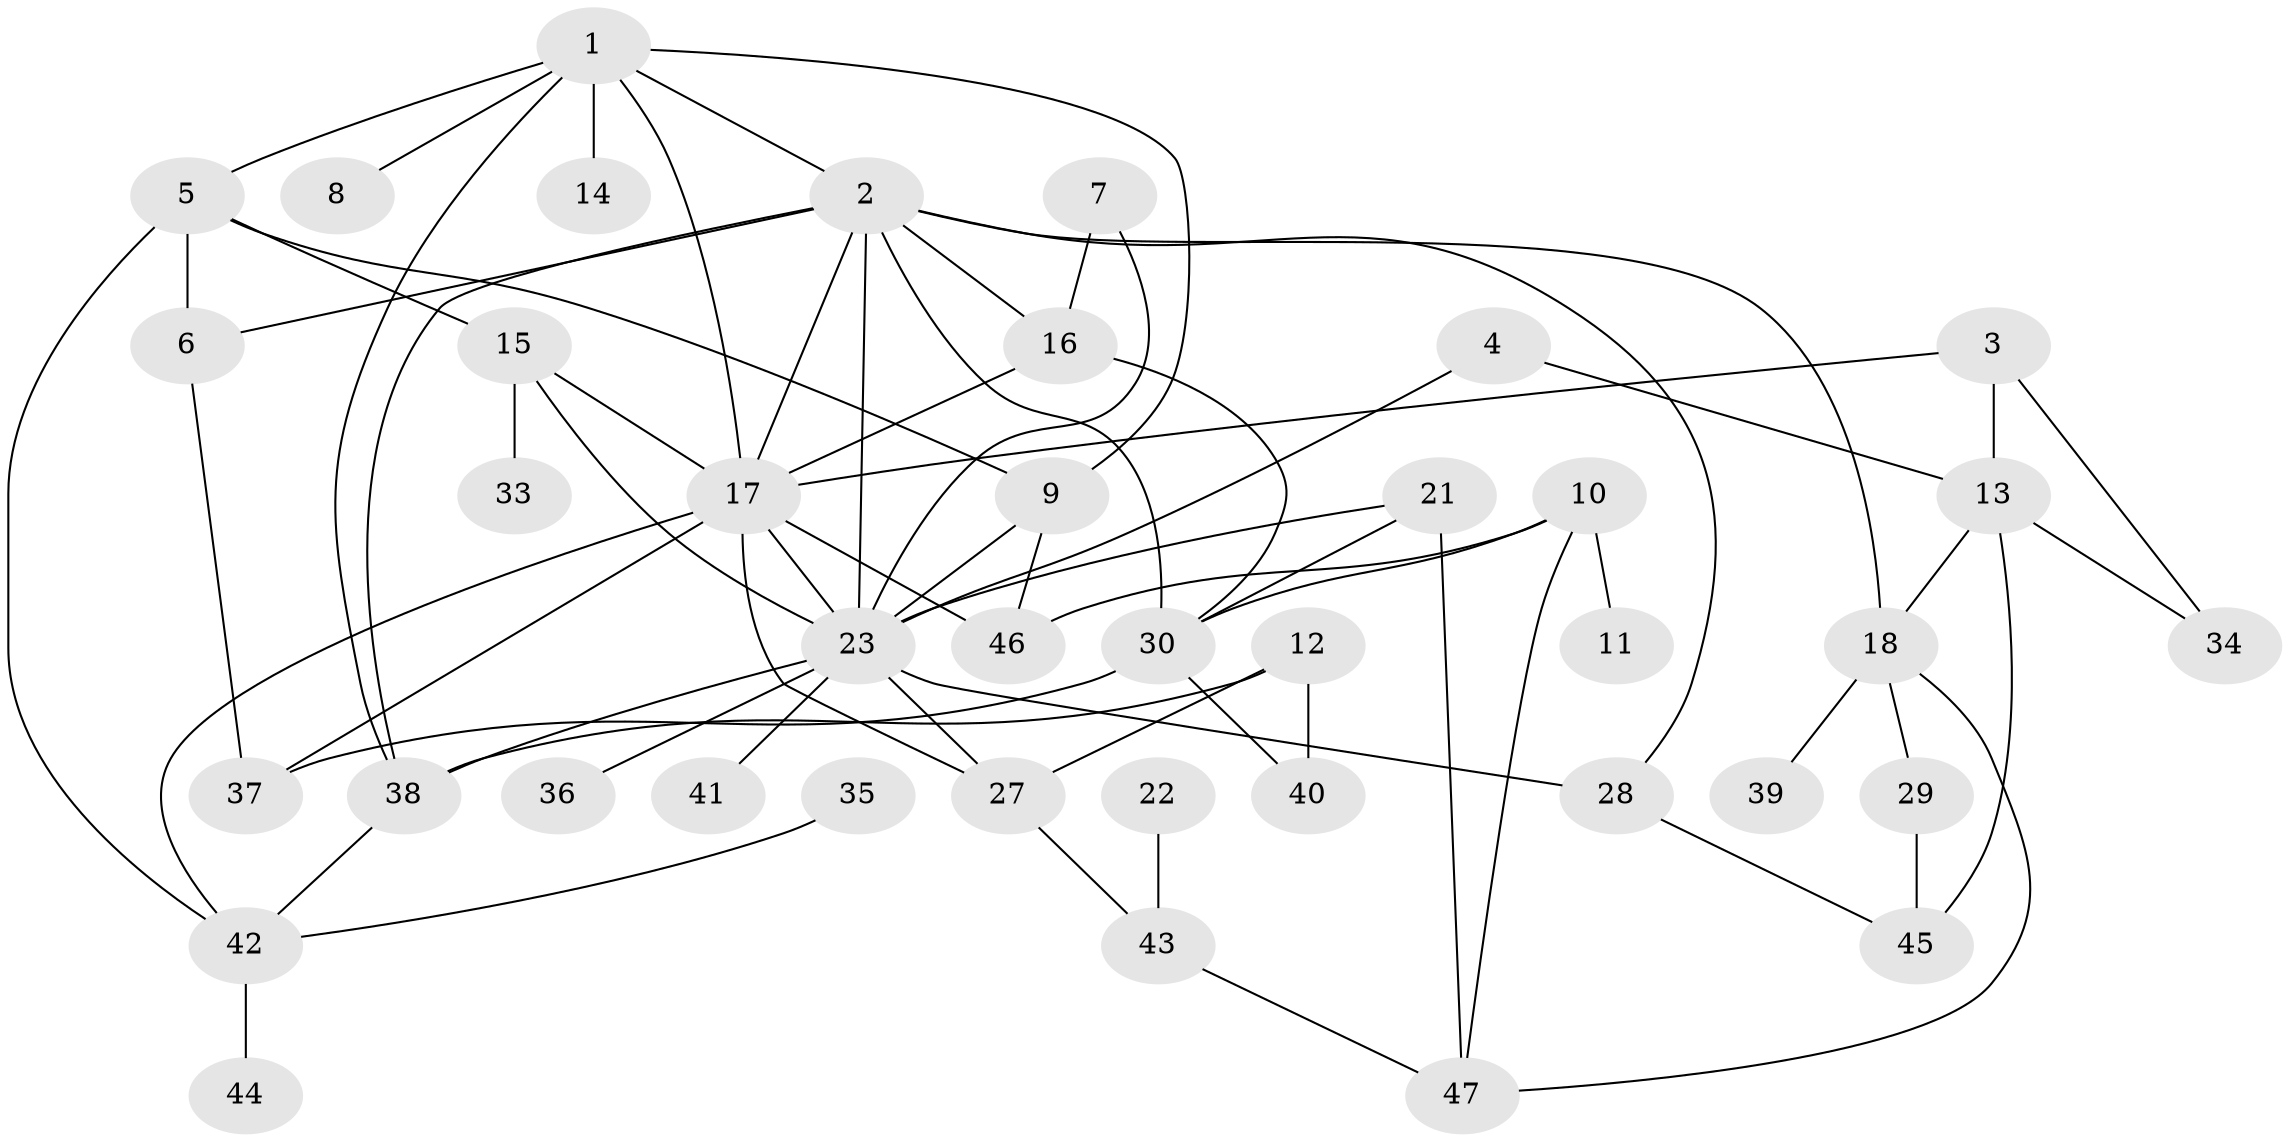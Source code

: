 // original degree distribution, {5: 0.061855670103092786, 3: 0.18556701030927836, 2: 0.30927835051546393, 4: 0.12371134020618557, 1: 0.18556701030927836, 6: 0.030927835051546393, 0: 0.07216494845360824, 7: 0.020618556701030927, 8: 0.010309278350515464}
// Generated by graph-tools (version 1.1) at 2025/33/03/09/25 02:33:36]
// undirected, 40 vertices, 70 edges
graph export_dot {
graph [start="1"]
  node [color=gray90,style=filled];
  1;
  2;
  3;
  4;
  5;
  6;
  7;
  8;
  9;
  10;
  11;
  12;
  13;
  14;
  15;
  16;
  17;
  18;
  21;
  22;
  23;
  27;
  28;
  29;
  30;
  33;
  34;
  35;
  36;
  37;
  38;
  39;
  40;
  41;
  42;
  43;
  44;
  45;
  46;
  47;
  1 -- 2 [weight=2.0];
  1 -- 5 [weight=1.0];
  1 -- 8 [weight=1.0];
  1 -- 9 [weight=1.0];
  1 -- 14 [weight=2.0];
  1 -- 17 [weight=1.0];
  1 -- 38 [weight=1.0];
  2 -- 6 [weight=1.0];
  2 -- 16 [weight=1.0];
  2 -- 17 [weight=2.0];
  2 -- 18 [weight=2.0];
  2 -- 23 [weight=1.0];
  2 -- 28 [weight=1.0];
  2 -- 30 [weight=2.0];
  2 -- 38 [weight=1.0];
  3 -- 13 [weight=1.0];
  3 -- 17 [weight=1.0];
  3 -- 34 [weight=1.0];
  4 -- 13 [weight=1.0];
  4 -- 23 [weight=1.0];
  5 -- 6 [weight=1.0];
  5 -- 9 [weight=1.0];
  5 -- 15 [weight=1.0];
  5 -- 42 [weight=1.0];
  6 -- 37 [weight=1.0];
  7 -- 16 [weight=1.0];
  7 -- 23 [weight=1.0];
  9 -- 23 [weight=1.0];
  9 -- 46 [weight=1.0];
  10 -- 11 [weight=1.0];
  10 -- 30 [weight=1.0];
  10 -- 46 [weight=1.0];
  10 -- 47 [weight=1.0];
  12 -- 27 [weight=1.0];
  12 -- 38 [weight=1.0];
  12 -- 40 [weight=1.0];
  13 -- 18 [weight=1.0];
  13 -- 34 [weight=1.0];
  13 -- 45 [weight=1.0];
  15 -- 17 [weight=1.0];
  15 -- 23 [weight=1.0];
  15 -- 33 [weight=1.0];
  16 -- 17 [weight=2.0];
  16 -- 30 [weight=1.0];
  17 -- 23 [weight=1.0];
  17 -- 27 [weight=1.0];
  17 -- 37 [weight=1.0];
  17 -- 42 [weight=1.0];
  17 -- 46 [weight=1.0];
  18 -- 29 [weight=1.0];
  18 -- 39 [weight=1.0];
  18 -- 47 [weight=1.0];
  21 -- 23 [weight=1.0];
  21 -- 30 [weight=1.0];
  21 -- 47 [weight=1.0];
  22 -- 43 [weight=1.0];
  23 -- 27 [weight=1.0];
  23 -- 28 [weight=1.0];
  23 -- 36 [weight=1.0];
  23 -- 38 [weight=1.0];
  23 -- 41 [weight=1.0];
  27 -- 43 [weight=1.0];
  28 -- 45 [weight=1.0];
  29 -- 45 [weight=1.0];
  30 -- 37 [weight=1.0];
  30 -- 40 [weight=1.0];
  35 -- 42 [weight=1.0];
  38 -- 42 [weight=1.0];
  42 -- 44 [weight=1.0];
  43 -- 47 [weight=1.0];
}
